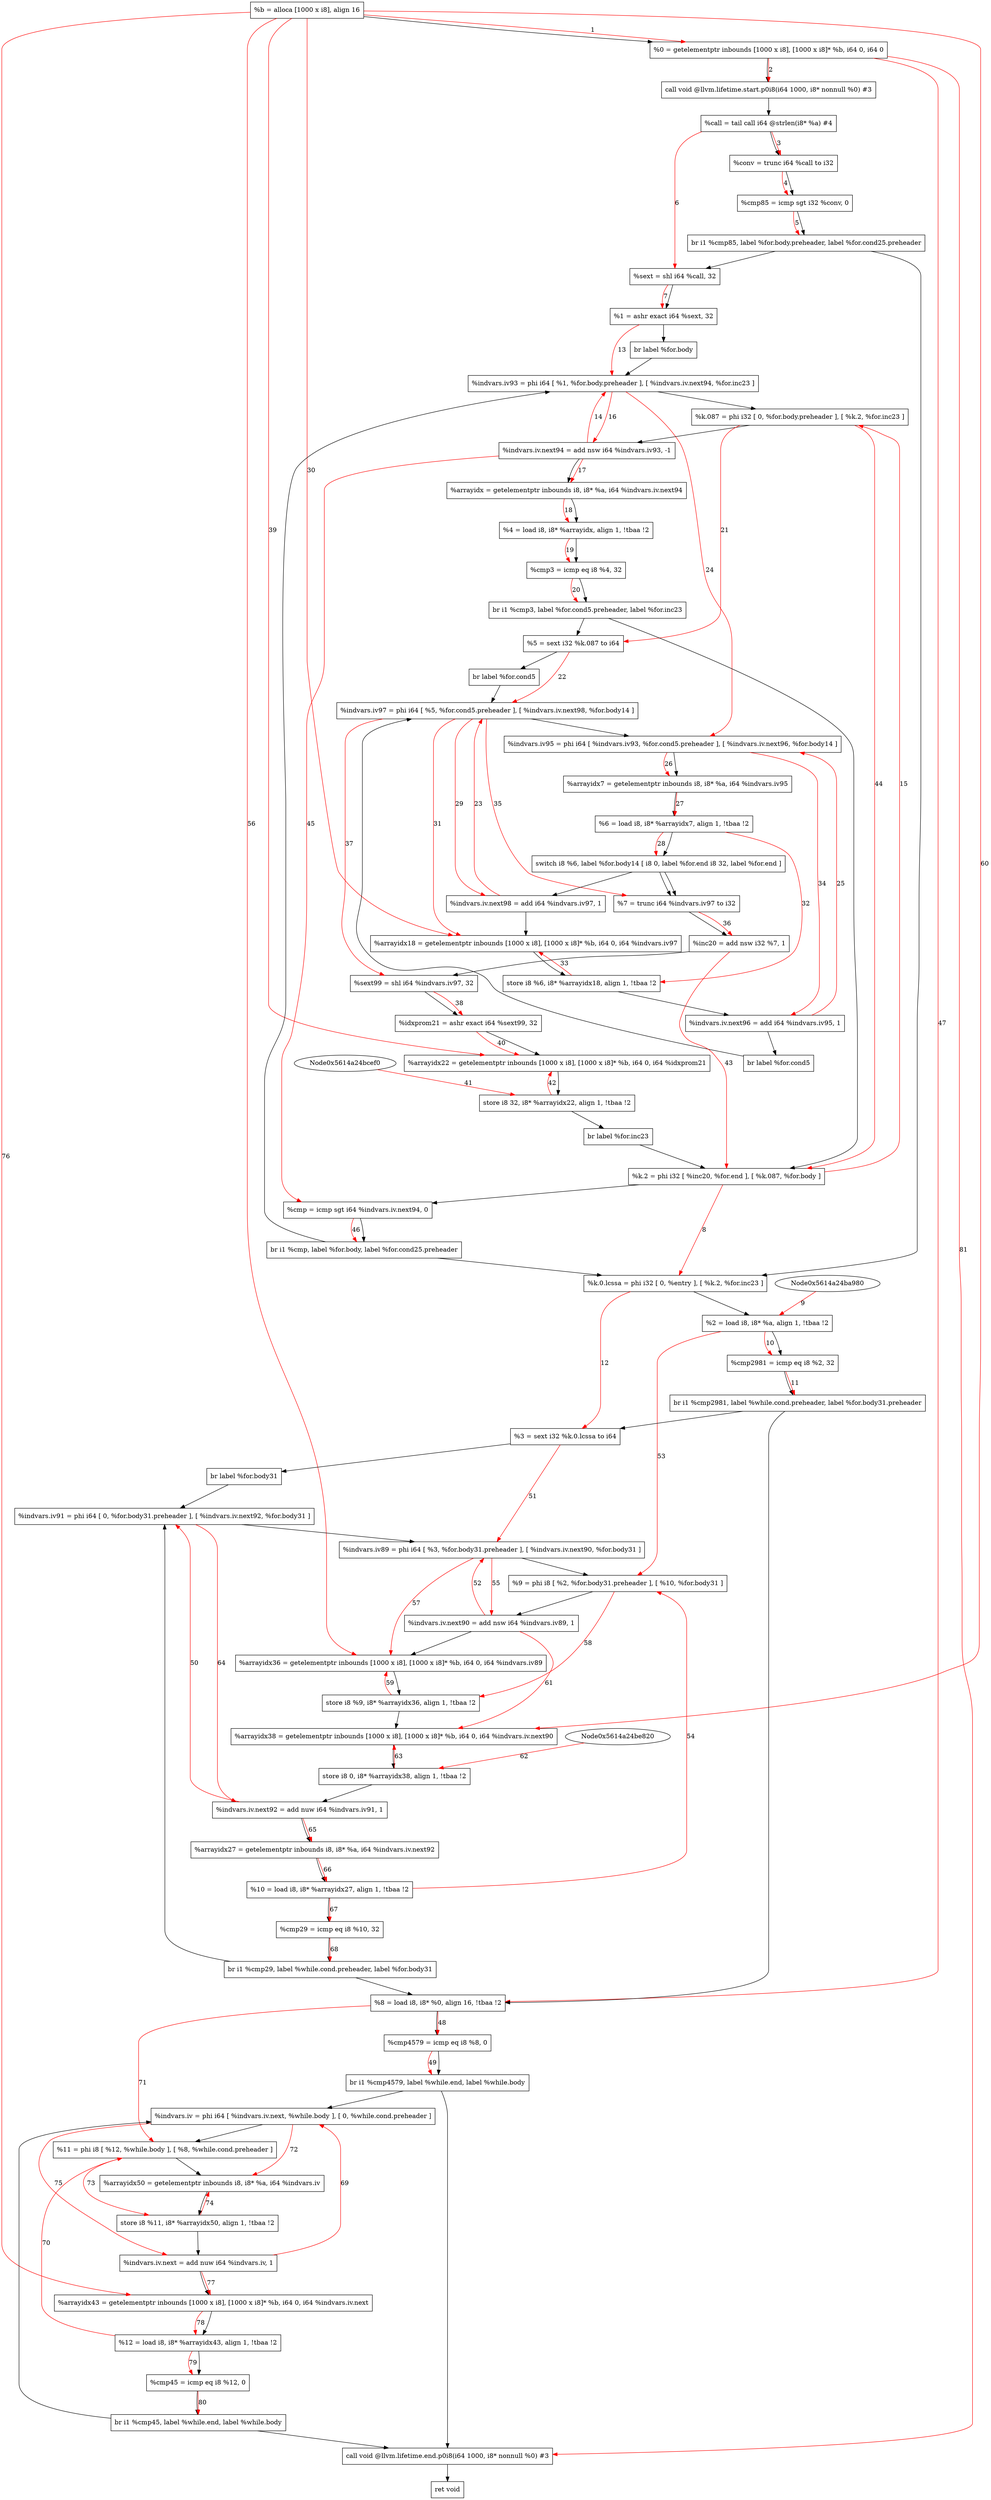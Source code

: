 digraph "CDFG for'func' function" {
	Node0x5614a24bab18[shape=record, label="  %b = alloca [1000 x i8], align 16"]
	Node0x5614a24bb218[shape=record, label="  %0 = getelementptr inbounds [1000 x i8], [1000 x i8]* %b, i64 0, i64 0"]
	Node0x5614a24bb638[shape=record, label="  call void @llvm.lifetime.start.p0i8(i64 1000, i8* nonnull %0) #3"]
	Node0x5614a24bb7b0[shape=record, label="  %call = tail call i64 @strlen(i8* %a) #4"]
	Node0x5614a24bb888[shape=record, label="  %conv = trunc i64 %call to i32"]
	Node0x5614a24bb950[shape=record, label="  %cmp85 = icmp sgt i32 %conv, 0"]
	Node0x5614a244e228[shape=record, label="  br i1 %cmp85, label %for.body.preheader, label %for.cond25.preheader"]
	Node0x5614a24bbc40[shape=record, label="  %sext = shl i64 %call, 32"]
	Node0x5614a24bbcb0[shape=record, label="  %1 = ashr exact i64 %sext, 32"]
	Node0x5614a24bbda8[shape=record, label="  br label %for.body"]
	Node0x5614a24bbf08[shape=record, label="  %k.0.lcssa = phi i32 [ 0, %entry ], [ %k.2, %for.inc23 ]"]
	Node0x5614a24bbfe8[shape=record, label="  %2 = load i8, i8* %a, align 1, !tbaa !2"]
	Node0x5614a24bcf50[shape=record, label="  %cmp2981 = icmp eq i8 %2, 32"]
	Node0x5614a244e468[shape=record, label="  br i1 %cmp2981, label %while.cond.preheader, label %for.body31.preheader"]
	Node0x5614a24bd2f8[shape=record, label="  %3 = sext i32 %k.0.lcssa to i64"]
	Node0x5614a24bd428[shape=record, label="  br label %for.body31"]
	Node0x5614a24bd4d8[shape=record, label="  %indvars.iv93 = phi i64 [ %1, %for.body.preheader ], [ %indvars.iv.next94, %for.inc23 ]"]
	Node0x5614a24bd5d8[shape=record, label="  %k.087 = phi i32 [ 0, %for.body.preheader ], [ %k.2, %for.inc23 ]"]
	Node0x5614a24bd6c0[shape=record, label="  %indvars.iv.next94 = add nsw i64 %indvars.iv93, -1"]
	Node0x5614a24bd760[shape=record, label="  %arrayidx = getelementptr inbounds i8, i8* %a, i64 %indvars.iv.next94"]
	Node0x5614a24bba78[shape=record, label="  %4 = load i8, i8* %arrayidx, align 1, !tbaa !2"]
	Node0x5614a24bde40[shape=record, label="  %cmp3 = icmp eq i8 %4, 32"]
	Node0x5614a244e588[shape=record, label="  br i1 %cmp3, label %for.cond5.preheader, label %for.inc23"]
	Node0x5614a24bdee8[shape=record, label="  %5 = sext i32 %k.087 to i64"]
	Node0x5614a24be018[shape=record, label="  br label %for.cond5"]
	Node0x5614a24be178[shape=record, label="  %indvars.iv97 = phi i64 [ %5, %for.cond5.preheader ], [ %indvars.iv.next98, %for.body14 ]"]
	Node0x5614a24be678[shape=record, label="  %indvars.iv95 = phi i64 [ %indvars.iv93, %for.cond5.preheader ], [ %indvars.iv.next96, %for.body14 ]"]
	Node0x5614a24be740[shape=record, label="  %arrayidx7 = getelementptr inbounds i8, i8* %a, i64 %indvars.iv95"]
	Node0x5614a24be7d8[shape=record, label="  %6 = load i8, i8* %arrayidx7, align 1, !tbaa !2"]
	Node0x5614a24be928[shape=record, label="  switch i8 %6, label %for.body14 [
    i8 0, label %for.end
    i8 32, label %for.end
  ]"]
	Node0x5614a24beaa0[shape=record, label="  %indvars.iv.next98 = add i64 %indvars.iv97, 1"]
	Node0x5614a24beb28[shape=record, label="  %arrayidx18 = getelementptr inbounds [1000 x i8], [1000 x i8]* %b, i64 0, i64 %indvars.iv97"]
	Node0x5614a24bebb0[shape=record, label="  store i8 %6, i8* %arrayidx18, align 1, !tbaa !2"]
	Node0x5614a24bec30[shape=record, label="  %indvars.iv.next96 = add i64 %indvars.iv95, 1"]
	Node0x5614a24be608[shape=record, label="  br label %for.cond5"]
	Node0x5614a24be8d8[shape=record, label="  %7 = trunc i64 %indvars.iv97 to i32"]
	Node0x5614a24beca0[shape=record, label="  %inc20 = add nsw i32 %7, 1"]
	Node0x5614a24bed10[shape=record, label="  %sext99 = shl i64 %indvars.iv97, 32"]
	Node0x5614a24bed80[shape=record, label="  %idxprom21 = ashr exact i64 %sext99, 32"]
	Node0x5614a24bee08[shape=record, label="  %arrayidx22 = getelementptr inbounds [1000 x i8], [1000 x i8]* %b, i64 0, i64 %idxprom21"]
	Node0x5614a24bee90[shape=record, label="  store i8 32, i8* %arrayidx22, align 1, !tbaa !2"]
	Node0x5614a24bdfb8[shape=record, label="  br label %for.inc23"]
	Node0x5614a24beee8[shape=record, label="  %k.2 = phi i32 [ %inc20, %for.end ], [ %k.087, %for.body ]"]
	Node0x5614a24befe0[shape=record, label="  %cmp = icmp sgt i64 %indvars.iv.next94, 0"]
	Node0x5614a24bf088[shape=record, label="  br i1 %cmp, label %for.body, label %for.cond25.preheader"]
	Node0x5614a24bd1f8[shape=record, label="  %8 = load i8, i8* %0, align 16, !tbaa !2"]
	Node0x5614a24bf190[shape=record, label="  %cmp4579 = icmp eq i8 %8, 0"]
	Node0x5614a24bf298[shape=record, label="  br i1 %cmp4579, label %while.end, label %while.body"]
	Node0x5614a24bf368[shape=record, label="  %indvars.iv91 = phi i64 [ 0, %for.body31.preheader ], [ %indvars.iv.next92, %for.body31 ]"]
	Node0x5614a24bf4b8[shape=record, label="  %indvars.iv89 = phi i64 [ %3, %for.body31.preheader ], [ %indvars.iv.next90, %for.body31 ]"]
	Node0x5614a24bfe08[shape=record, label="  %9 = phi i8 [ %2, %for.body31.preheader ], [ %10, %for.body31 ]"]
	Node0x5614a24bfed0[shape=record, label="  %indvars.iv.next90 = add nsw i64 %indvars.iv89, 1"]
	Node0x5614a24bff58[shape=record, label="  %arrayidx36 = getelementptr inbounds [1000 x i8], [1000 x i8]* %b, i64 0, i64 %indvars.iv89"]
	Node0x5614a24bffe0[shape=record, label="  store i8 %9, i8* %arrayidx36, align 1, !tbaa !2"]
	Node0x5614a24c00d8[shape=record, label="  %arrayidx38 = getelementptr inbounds [1000 x i8], [1000 x i8]* %b, i64 0, i64 %indvars.iv.next90"]
	Node0x5614a24c0160[shape=record, label="  store i8 0, i8* %arrayidx38, align 1, !tbaa !2"]
	Node0x5614a24c01e0[shape=record, label="  %indvars.iv.next92 = add nuw i64 %indvars.iv91, 1"]
	Node0x5614a24c0250[shape=record, label="  %arrayidx27 = getelementptr inbounds i8, i8* %a, i64 %indvars.iv.next92"]
	Node0x5614a24bd3c8[shape=record, label="  %10 = load i8, i8* %arrayidx27, align 1, !tbaa !2"]
	Node0x5614a24c02d0[shape=record, label="  %cmp29 = icmp eq i8 %10, 32"]
	Node0x5614a24c0358[shape=record, label="  br i1 %cmp29, label %while.cond.preheader, label %for.body31"]
	Node0x5614a24c03d8[shape=record, label="  %indvars.iv = phi i64 [ %indvars.iv.next, %while.body ], [ 0, %while.cond.preheader ]"]
	Node0x5614a24c0af8[shape=record, label="  %11 = phi i8 [ %12, %while.body ], [ %8, %while.cond.preheader ]"]
	Node0x5614a24c0bc0[shape=record, label="  %arrayidx50 = getelementptr inbounds i8, i8* %a, i64 %indvars.iv"]
	Node0x5614a24c0c40[shape=record, label="  store i8 %11, i8* %arrayidx50, align 1, !tbaa !2"]
	Node0x5614a24c0cc0[shape=record, label="  %indvars.iv.next = add nuw i64 %indvars.iv, 1"]
	Node0x5614a24c0d48[shape=record, label="  %arrayidx43 = getelementptr inbounds [1000 x i8], [1000 x i8]* %b, i64 0, i64 %indvars.iv.next"]
	Node0x5614a24bbeb8[shape=record, label="  %12 = load i8, i8* %arrayidx43, align 1, !tbaa !2"]
	Node0x5614a24c0dd0[shape=record, label="  %cmp45 = icmp eq i8 %12, 0"]
	Node0x5614a24c0e58[shape=record, label="  br i1 %cmp45, label %while.end, label %while.body"]
	Node0x5614a24c1008[shape=record, label="  call void @llvm.lifetime.end.p0i8(i64 1000, i8* nonnull %0) #3"]
	Node0x5614a24bfdc0[shape=record, label="  ret void"]
	Node0x5614a24bab18 -> Node0x5614a24bb218
	Node0x5614a24bb218 -> Node0x5614a24bb638
	Node0x5614a24bb638 -> Node0x5614a24bb7b0
	Node0x5614a24bb7b0 -> Node0x5614a24bb888
	Node0x5614a24bb888 -> Node0x5614a24bb950
	Node0x5614a24bb950 -> Node0x5614a244e228
	Node0x5614a244e228 -> Node0x5614a24bbc40
	Node0x5614a244e228 -> Node0x5614a24bbf08
	Node0x5614a24bbc40 -> Node0x5614a24bbcb0
	Node0x5614a24bbcb0 -> Node0x5614a24bbda8
	Node0x5614a24bbda8 -> Node0x5614a24bd4d8
	Node0x5614a24bbf08 -> Node0x5614a24bbfe8
	Node0x5614a24bbfe8 -> Node0x5614a24bcf50
	Node0x5614a24bcf50 -> Node0x5614a244e468
	Node0x5614a244e468 -> Node0x5614a24bd1f8
	Node0x5614a244e468 -> Node0x5614a24bd2f8
	Node0x5614a24bd2f8 -> Node0x5614a24bd428
	Node0x5614a24bd428 -> Node0x5614a24bf368
	Node0x5614a24bd4d8 -> Node0x5614a24bd5d8
	Node0x5614a24bd5d8 -> Node0x5614a24bd6c0
	Node0x5614a24bd6c0 -> Node0x5614a24bd760
	Node0x5614a24bd760 -> Node0x5614a24bba78
	Node0x5614a24bba78 -> Node0x5614a24bde40
	Node0x5614a24bde40 -> Node0x5614a244e588
	Node0x5614a244e588 -> Node0x5614a24bdee8
	Node0x5614a244e588 -> Node0x5614a24beee8
	Node0x5614a24bdee8 -> Node0x5614a24be018
	Node0x5614a24be018 -> Node0x5614a24be178
	Node0x5614a24be178 -> Node0x5614a24be678
	Node0x5614a24be678 -> Node0x5614a24be740
	Node0x5614a24be740 -> Node0x5614a24be7d8
	Node0x5614a24be7d8 -> Node0x5614a24be928
	Node0x5614a24be928 -> Node0x5614a24beaa0
	Node0x5614a24be928 -> Node0x5614a24be8d8
	Node0x5614a24be928 -> Node0x5614a24be8d8
	Node0x5614a24beaa0 -> Node0x5614a24beb28
	Node0x5614a24beb28 -> Node0x5614a24bebb0
	Node0x5614a24bebb0 -> Node0x5614a24bec30
	Node0x5614a24bec30 -> Node0x5614a24be608
	Node0x5614a24be608 -> Node0x5614a24be178
	Node0x5614a24be8d8 -> Node0x5614a24beca0
	Node0x5614a24beca0 -> Node0x5614a24bed10
	Node0x5614a24bed10 -> Node0x5614a24bed80
	Node0x5614a24bed80 -> Node0x5614a24bee08
	Node0x5614a24bee08 -> Node0x5614a24bee90
	Node0x5614a24bee90 -> Node0x5614a24bdfb8
	Node0x5614a24bdfb8 -> Node0x5614a24beee8
	Node0x5614a24beee8 -> Node0x5614a24befe0
	Node0x5614a24befe0 -> Node0x5614a24bf088
	Node0x5614a24bf088 -> Node0x5614a24bd4d8
	Node0x5614a24bf088 -> Node0x5614a24bbf08
	Node0x5614a24bd1f8 -> Node0x5614a24bf190
	Node0x5614a24bf190 -> Node0x5614a24bf298
	Node0x5614a24bf298 -> Node0x5614a24c1008
	Node0x5614a24bf298 -> Node0x5614a24c03d8
	Node0x5614a24bf368 -> Node0x5614a24bf4b8
	Node0x5614a24bf4b8 -> Node0x5614a24bfe08
	Node0x5614a24bfe08 -> Node0x5614a24bfed0
	Node0x5614a24bfed0 -> Node0x5614a24bff58
	Node0x5614a24bff58 -> Node0x5614a24bffe0
	Node0x5614a24bffe0 -> Node0x5614a24c00d8
	Node0x5614a24c00d8 -> Node0x5614a24c0160
	Node0x5614a24c0160 -> Node0x5614a24c01e0
	Node0x5614a24c01e0 -> Node0x5614a24c0250
	Node0x5614a24c0250 -> Node0x5614a24bd3c8
	Node0x5614a24bd3c8 -> Node0x5614a24c02d0
	Node0x5614a24c02d0 -> Node0x5614a24c0358
	Node0x5614a24c0358 -> Node0x5614a24bd1f8
	Node0x5614a24c0358 -> Node0x5614a24bf368
	Node0x5614a24c03d8 -> Node0x5614a24c0af8
	Node0x5614a24c0af8 -> Node0x5614a24c0bc0
	Node0x5614a24c0bc0 -> Node0x5614a24c0c40
	Node0x5614a24c0c40 -> Node0x5614a24c0cc0
	Node0x5614a24c0cc0 -> Node0x5614a24c0d48
	Node0x5614a24c0d48 -> Node0x5614a24bbeb8
	Node0x5614a24bbeb8 -> Node0x5614a24c0dd0
	Node0x5614a24c0dd0 -> Node0x5614a24c0e58
	Node0x5614a24c0e58 -> Node0x5614a24c1008
	Node0x5614a24c0e58 -> Node0x5614a24c03d8
	Node0x5614a24c1008 -> Node0x5614a24bfdc0
edge [color=red]
	Node0x5614a24bab18 -> Node0x5614a24bb218[label="1"]
	Node0x5614a24bb218 -> Node0x5614a24bb638[label="2"]
	Node0x5614a24bb7b0 -> Node0x5614a24bb888[label="3"]
	Node0x5614a24bb888 -> Node0x5614a24bb950[label="4"]
	Node0x5614a24bb950 -> Node0x5614a244e228[label="5"]
	Node0x5614a24bb7b0 -> Node0x5614a24bbc40[label="6"]
	Node0x5614a24bbc40 -> Node0x5614a24bbcb0[label="7"]
	Node0x5614a24beee8 -> Node0x5614a24bbf08[label="8"]
	Node0x5614a24ba980 -> Node0x5614a24bbfe8[label="9"]
	Node0x5614a24bbfe8 -> Node0x5614a24bcf50[label="10"]
	Node0x5614a24bcf50 -> Node0x5614a244e468[label="11"]
	Node0x5614a24bbf08 -> Node0x5614a24bd2f8[label="12"]
	Node0x5614a24bbcb0 -> Node0x5614a24bd4d8[label="13"]
	Node0x5614a24bd6c0 -> Node0x5614a24bd4d8[label="14"]
	Node0x5614a24beee8 -> Node0x5614a24bd5d8[label="15"]
	Node0x5614a24bd4d8 -> Node0x5614a24bd6c0[label="16"]
	Node0x5614a24bd6c0 -> Node0x5614a24bd760[label="17"]
	Node0x5614a24bd760 -> Node0x5614a24bba78[label="18"]
	Node0x5614a24bba78 -> Node0x5614a24bde40[label="19"]
	Node0x5614a24bde40 -> Node0x5614a244e588[label="20"]
	Node0x5614a24bd5d8 -> Node0x5614a24bdee8[label="21"]
	Node0x5614a24bdee8 -> Node0x5614a24be178[label="22"]
	Node0x5614a24beaa0 -> Node0x5614a24be178[label="23"]
	Node0x5614a24bd4d8 -> Node0x5614a24be678[label="24"]
	Node0x5614a24bec30 -> Node0x5614a24be678[label="25"]
	Node0x5614a24be678 -> Node0x5614a24be740[label="26"]
	Node0x5614a24be740 -> Node0x5614a24be7d8[label="27"]
	Node0x5614a24be7d8 -> Node0x5614a24be928[label="28"]
	Node0x5614a24be178 -> Node0x5614a24beaa0[label="29"]
	Node0x5614a24bab18 -> Node0x5614a24beb28[label="30"]
	Node0x5614a24be178 -> Node0x5614a24beb28[label="31"]
	Node0x5614a24be7d8 -> Node0x5614a24bebb0[label="32"]
	Node0x5614a24bebb0 -> Node0x5614a24beb28[label="33"]
	Node0x5614a24be678 -> Node0x5614a24bec30[label="34"]
	Node0x5614a24be178 -> Node0x5614a24be8d8[label="35"]
	Node0x5614a24be8d8 -> Node0x5614a24beca0[label="36"]
	Node0x5614a24be178 -> Node0x5614a24bed10[label="37"]
	Node0x5614a24bed10 -> Node0x5614a24bed80[label="38"]
	Node0x5614a24bab18 -> Node0x5614a24bee08[label="39"]
	Node0x5614a24bed80 -> Node0x5614a24bee08[label="40"]
	Node0x5614a24bcef0 -> Node0x5614a24bee90[label="41"]
	Node0x5614a24bee90 -> Node0x5614a24bee08[label="42"]
	Node0x5614a24beca0 -> Node0x5614a24beee8[label="43"]
	Node0x5614a24bd5d8 -> Node0x5614a24beee8[label="44"]
	Node0x5614a24bd6c0 -> Node0x5614a24befe0[label="45"]
	Node0x5614a24befe0 -> Node0x5614a24bf088[label="46"]
	Node0x5614a24bb218 -> Node0x5614a24bd1f8[label="47"]
	Node0x5614a24bd1f8 -> Node0x5614a24bf190[label="48"]
	Node0x5614a24bf190 -> Node0x5614a24bf298[label="49"]
	Node0x5614a24c01e0 -> Node0x5614a24bf368[label="50"]
	Node0x5614a24bd2f8 -> Node0x5614a24bf4b8[label="51"]
	Node0x5614a24bfed0 -> Node0x5614a24bf4b8[label="52"]
	Node0x5614a24bbfe8 -> Node0x5614a24bfe08[label="53"]
	Node0x5614a24bd3c8 -> Node0x5614a24bfe08[label="54"]
	Node0x5614a24bf4b8 -> Node0x5614a24bfed0[label="55"]
	Node0x5614a24bab18 -> Node0x5614a24bff58[label="56"]
	Node0x5614a24bf4b8 -> Node0x5614a24bff58[label="57"]
	Node0x5614a24bfe08 -> Node0x5614a24bffe0[label="58"]
	Node0x5614a24bffe0 -> Node0x5614a24bff58[label="59"]
	Node0x5614a24bab18 -> Node0x5614a24c00d8[label="60"]
	Node0x5614a24bfed0 -> Node0x5614a24c00d8[label="61"]
	Node0x5614a24be820 -> Node0x5614a24c0160[label="62"]
	Node0x5614a24c0160 -> Node0x5614a24c00d8[label="63"]
	Node0x5614a24bf368 -> Node0x5614a24c01e0[label="64"]
	Node0x5614a24c01e0 -> Node0x5614a24c0250[label="65"]
	Node0x5614a24c0250 -> Node0x5614a24bd3c8[label="66"]
	Node0x5614a24bd3c8 -> Node0x5614a24c02d0[label="67"]
	Node0x5614a24c02d0 -> Node0x5614a24c0358[label="68"]
	Node0x5614a24c0cc0 -> Node0x5614a24c03d8[label="69"]
	Node0x5614a24bbeb8 -> Node0x5614a24c0af8[label="70"]
	Node0x5614a24bd1f8 -> Node0x5614a24c0af8[label="71"]
	Node0x5614a24c03d8 -> Node0x5614a24c0bc0[label="72"]
	Node0x5614a24c0af8 -> Node0x5614a24c0c40[label="73"]
	Node0x5614a24c0c40 -> Node0x5614a24c0bc0[label="74"]
	Node0x5614a24c03d8 -> Node0x5614a24c0cc0[label="75"]
	Node0x5614a24bab18 -> Node0x5614a24c0d48[label="76"]
	Node0x5614a24c0cc0 -> Node0x5614a24c0d48[label="77"]
	Node0x5614a24c0d48 -> Node0x5614a24bbeb8[label="78"]
	Node0x5614a24bbeb8 -> Node0x5614a24c0dd0[label="79"]
	Node0x5614a24c0dd0 -> Node0x5614a24c0e58[label="80"]
	Node0x5614a24bb218 -> Node0x5614a24c1008[label="81"]
}
